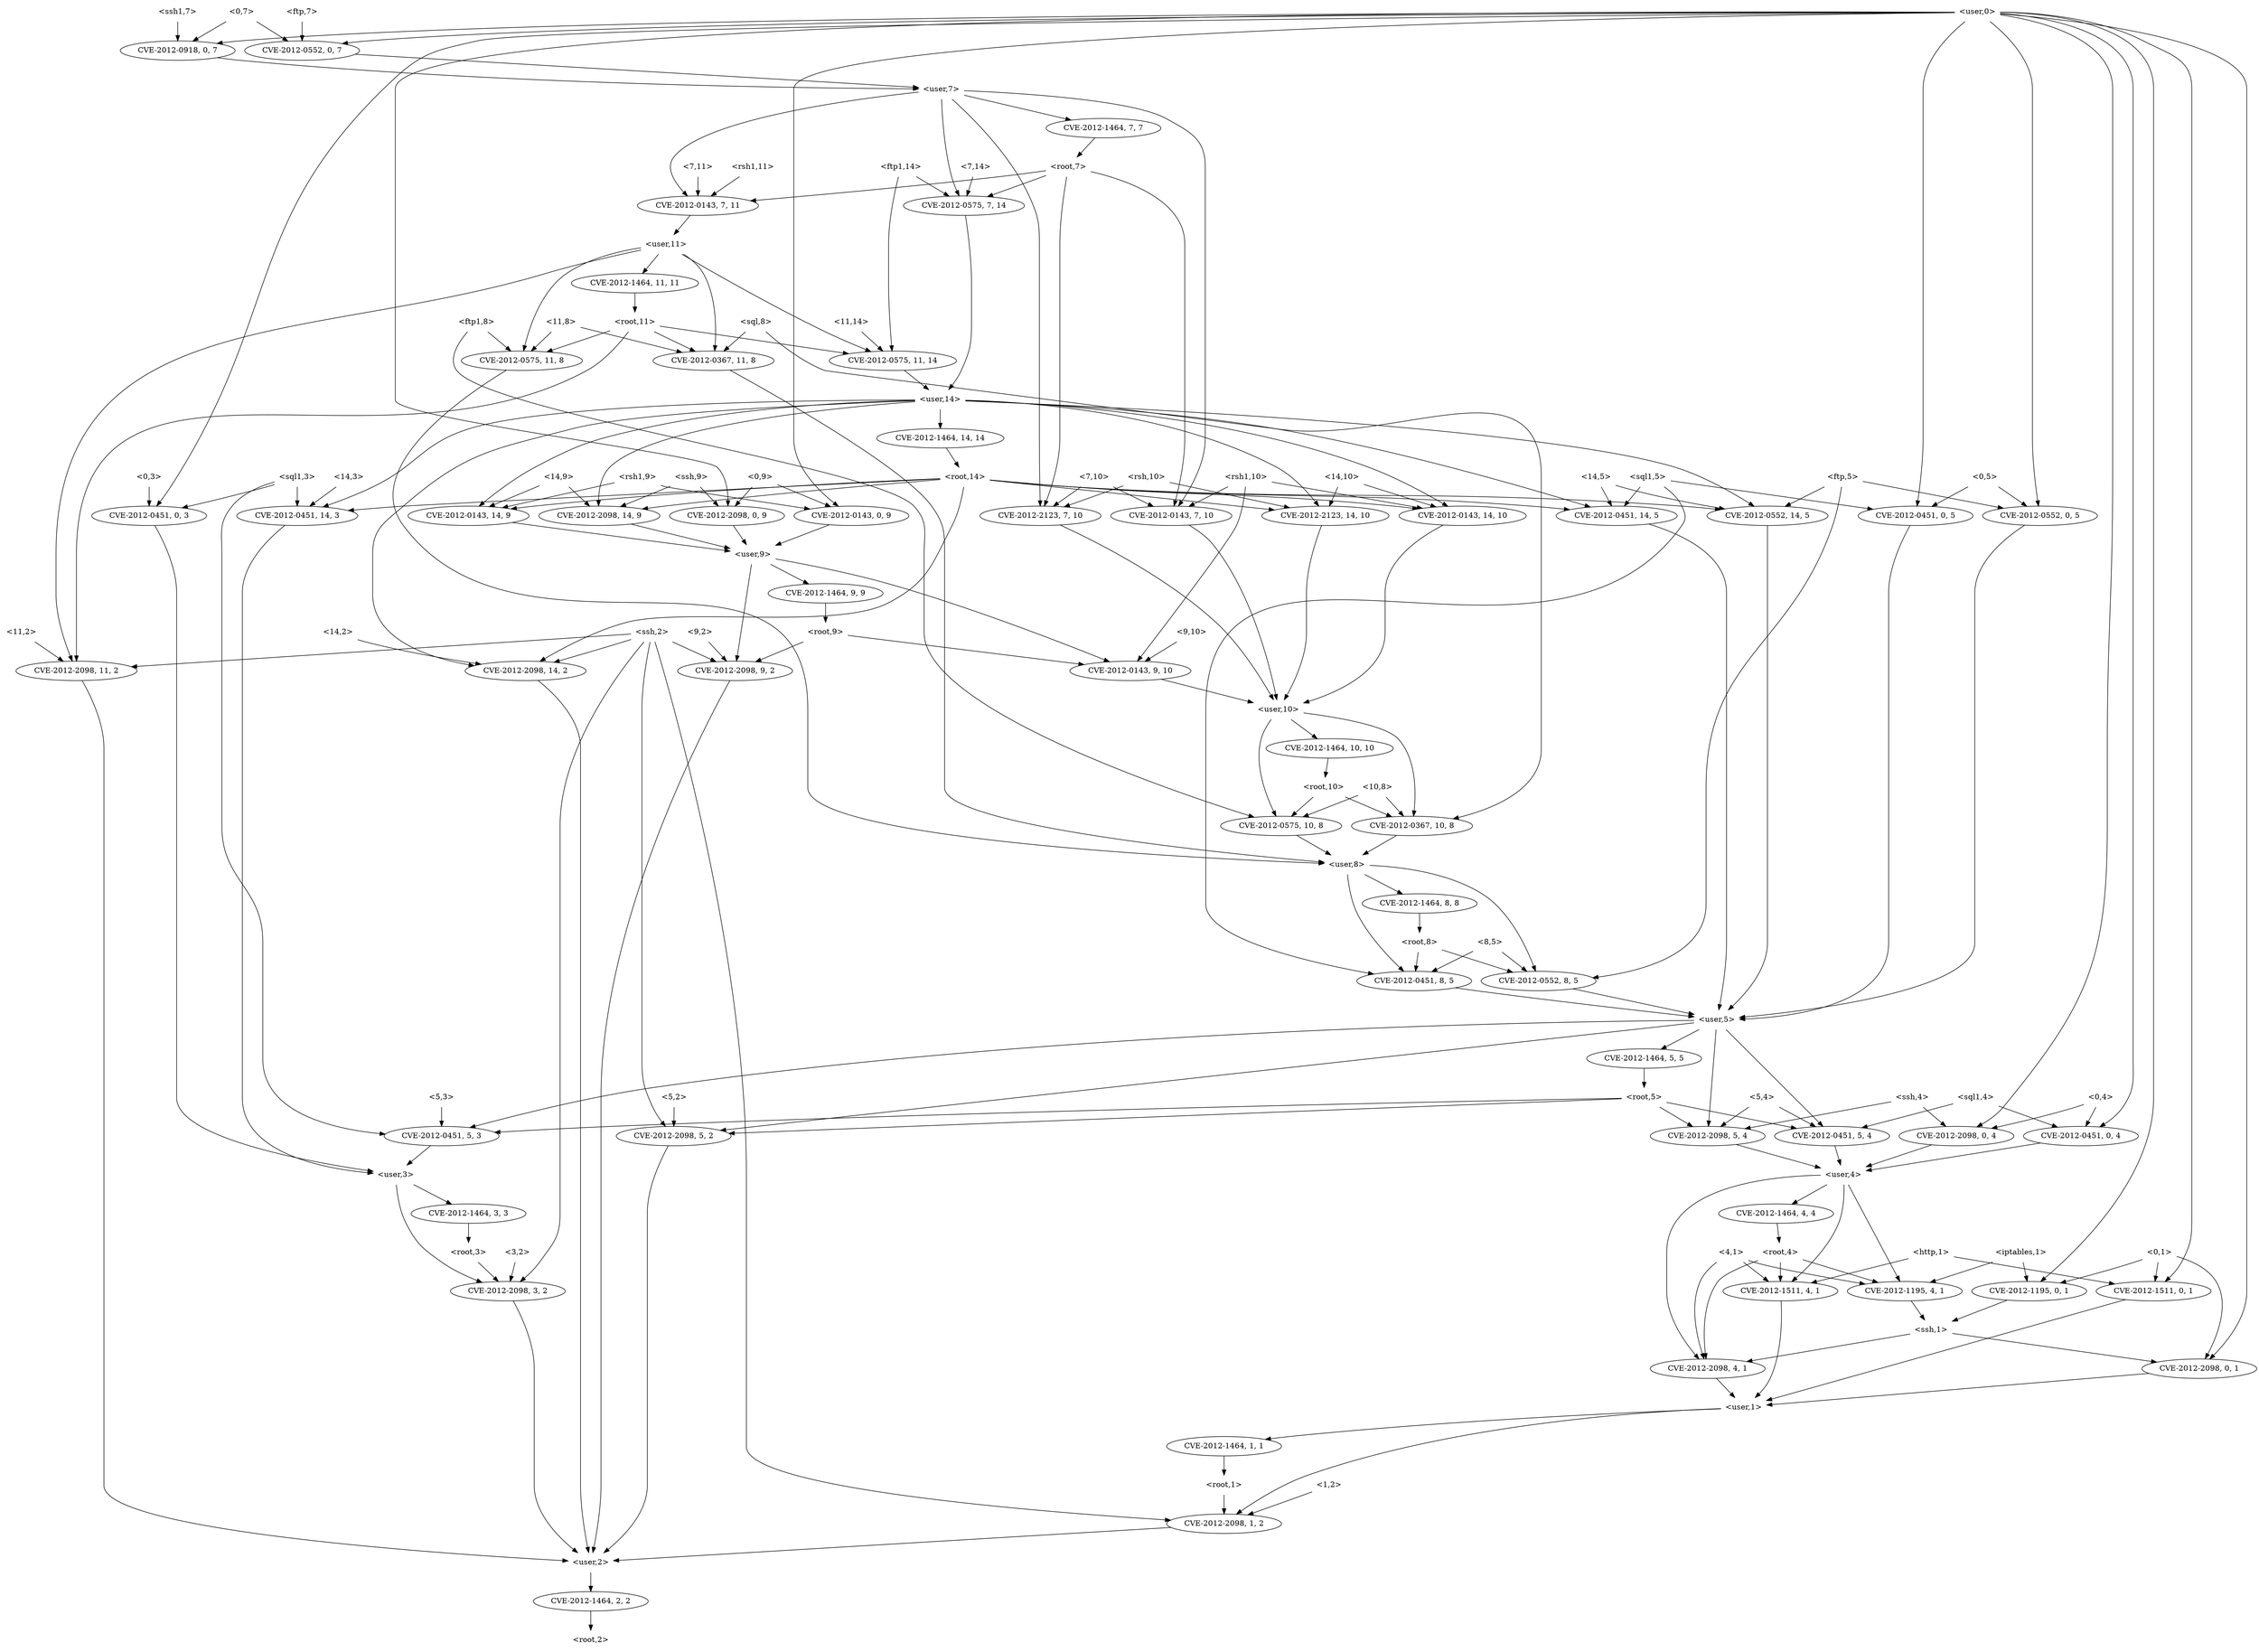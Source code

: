 strict digraph {
	graph [bb="0,0,3917,3060"];
	node [label="\N"];
	"<v_ssh1,0,7>"	 [height=0.5,
		label=<CVE-2012-0918, 0, 7>,
		pos="3633,2970",
		width=2.4499];
	"<user,7>"	 [height=0.5,
		pos="2899,2898",
		shape=plaintext,
		width=0.91667];
	"<v_ssh1,0,7>" -> "<user,7>"	 [pos="e,2932.2,2902.2 3554.8,2961.5 3400.8,2946.9 3062.8,2914.6 2942.5,2903.2"];
	"<v_rsh,7,10>"	 [height=0.5,
		label=<CVE-2012-2123, 7, 10>,
		pos="3054,2106",
		width=2.5686];
	"<user,7>" -> "<v_rsh,7,10>"	 [pos="e,3034.9,2123.9 2896.6,2880 2893.7,2861.8 2888.2,2832.4 2880,2808 2874.3,2791.2 2867.9,2789 2863,2772 2842.9,2702.8 2843,2683.1 \
2843,2611 2843,2611 2843,2611 2843,2465 2843,2321.3 2970.7,2184.6 3027.4,2130.9"];
	"<v_ftp1,7,14>"	 [height=0.5,
		label=<CVE-2012-0575, 7, 14>,
		pos="2196,2682",
		width=2.5686];
	"<user,7>" -> "<v_ftp1,7,14>"	 [pos="e,2208.5,2700.2 2865.7,2897.8 2767.6,2898.5 2473.5,2890.2 2272,2772 2258.1,2763.9 2232.3,2731.7 2214.6,2708.3"];
	"<v_rsh1,7,10>"	 [height=0.5,
		label=<CVE-2012-0143, 7, 10>,
		pos="2850,2106",
		width=2.5686];
	"<user,7>" -> "<v_rsh1,7,10>"	 [pos="e,2782.7,2118.3 2865.9,2893.1 2812.5,2886 2710.7,2869.5 2686,2844 2657.9,2814.9 2667,2795.4 2667,2755 2667,2755 2667,2755 2667,2249\
 2667,2206.5 2671.5,2189.6 2702,2160 2721.3,2141.3 2747.6,2129.1 2772.7,2121.3"];
	"<v_root,7,7>"	 [height=0.5,
		label=<CVE-2012-1464, 7, 7>,
		pos="2783,2826",
		width=2.4499];
	"<user,7>" -> "<v_root,7,7>"	 [pos="e,2809.9,2843.2 2870.6,2879.9 2855,2870.5 2835.5,2858.7 2818.8,2848.6"];
	"<v_rsh1,7,11>"	 [height=0.5,
		label=<CVE-2012-0143, 7, 11>,
		pos="2993,2682",
		width=2.5686];
	"<user,7>" -> "<v_rsh1,7,11>"	 [pos="e,3009,2700.2 2927.7,2879.9 2959.6,2859 3009.3,2820.4 3030,2772 3036.3,2757.3 3034.8,2751.3 3030,2736 3026.9,2726.1 3021.2,2716.5\
 3015.3,2708.3"];
	"<v_rsh1,14,9>"	 [height=0.5,
		label=<CVE-2012-0143, 14, 9>,
		pos="1032,2106",
		width=2.5686];
	"<user,9>"	 [height=0.5,
		pos="1032,2034",
		shape=plaintext,
		width=0.91667];
	"<v_rsh1,14,9>" -> "<user,9>"	 [pos="e,1032,2052.1 1032,2087.7 1032,2080 1032,2070.7 1032,2062.1"];
	"<v_rsh1,9,10>"	 [height=0.5,
		label=<CVE-2012-0143, 9, 10>,
		pos="2354,1818",
		width=2.5686];
	"<user,9>" -> "<v_rsh1,9,10>"	 [pos="e,2285.4,1830.1 1065,2027.7 1235.9,2000 2022.1,1872.7 2275.2,1831.8"];
	"<v_ssh,9,2>"	 [height=0.5,
		label=<CVE-2012-2098, 9, 2>,
		pos="1158,1818",
		width=2.4499];
	"<user,9>" -> "<v_ssh,9,2>"	 [pos="e,1090.9,1829.7 1025.2,2015.7 1014.1,1984.1 996.08,1916.3 1026,1872 1038.9,1852.9 1059.9,1840.7 1081.4,1832.9"];
	"<v_root,9,9>"	 [height=0.5,
		label=<CVE-2012-1464, 9, 9>,
		pos="1172,1962",
		width=2.4499];
	"<user,9>" -> "<v_root,9,9>"	 [pos="e,1140,1979 1065.2,2016.4 1084.9,2006.5 1110.1,1994 1131,1983.5"];
	"<v_root,3,3>"	 [height=0.5,
		label=<CVE-2012-1464, 3, 3>,
		pos="1165,810",
		width=2.4499];
	"<root,3>"	 [height=0.5,
		pos="1193,738",
		shape=plaintext,
		width=0.89583];
	"<v_root,3,3>" -> "<root,3>"	 [pos="e,1186.2,756.1 1171.9,791.7 1175.1,783.81 1178.9,774.3 1182.4,765.55"];
	"<v_ssh,3,2>"	 [height=0.5,
		label=<CVE-2012-2098, 3, 2>,
		pos="1193,666",
		width=2.4499];
	"<root,3>" -> "<v_ssh,3,2>"	 [pos="e,1193,684.1 1193,719.7 1193,711.98 1193,702.71 1193,694.11"];
	"<root,1>"	 [height=0.5,
		pos="2724,306",
		shape=plaintext,
		width=0.89583];
	"<v_ssh,1,2>"	 [height=0.5,
		label=<CVE-2012-2098, 1, 2>,
		pos="2724,234",
		width=2.4499];
	"<root,1>" -> "<v_ssh,1,2>"	 [pos="e,2724,252.1 2724,287.7 2724,279.98 2724,270.71 2724,262.11"];
	"<user,2>"	 [height=0.5,
		pos="2040,162",
		shape=plaintext,
		width=0.91667];
	"<v_ssh,1,2>" -> "<user,2>"	 [pos="e,2073.1,166.38 2647.2,225.14 2503,210.39 2196.2,178.99 2083.1,167.41"];
	"<user,10>"	 [height=0.5,
		pos="2642,1746",
		shape=plaintext,
		width=1.0069];
	"<v_rsh1,9,10>" -> "<user,10>"	 [pos="e,2605.4,1755.9 2409.5,1803.5 2463.6,1790.4 2544.9,1770.6 2595.6,1758.3"];
	"<v_ssh,9,2>" -> "<user,2>"	 [pos="e,2006.6,164.18 1176.4,1800.1 1201.4,1775.4 1243,1726.4 1243,1675 1243,1675 1243,1675 1243,953 1243,852.07 1319,839.93 1319,739 \
1319,739 1319,739 1319,305 1319,254.4 1345.3,239.79 1390,216 1443.3,187.6 1859.6,169.71 1996.5,164.55"];
	"<root,9>"	 [height=0.5,
		pos="1182,1890",
		shape=plaintext,
		width=0.89583];
	"<v_root,9,9>" -> "<root,9>"	 [pos="e,1179.6,1908.1 1174.5,1943.7 1175.6,1936 1176.9,1926.7 1178.1,1918.1"];
	"<rsh,10>"	 [height=0.5,
		pos="2605,2178",
		shape=plaintext,
		width=0.92361];
	"<rsh,10>" -> "<v_rsh,7,10>"	 [pos="e,2986.1,2118.3 2638.4,2172 2700.2,2162.8 2836.4,2142.2 2951,2124 2959.2,2122.7 2967.7,2121.3 2976.2,2119.9"];
	"<v_rsh,14,10>"	 [height=0.5,
		label=<CVE-2012-2123, 14, 10>,
		pos="2642,2106",
		width=2.7013];
	"<rsh,10>" -> "<v_rsh,14,10>"	 [pos="e,2633,2124.1 2614.1,2159.7 2618.4,2151.6 2623.6,2141.9 2628.3,2133"];
	"<v_rsh,7,10>" -> "<user,10>"	 [pos="e,2668.5,1764.1 3000,2091.3 2913.6,2067.7 2754,2016.8 2754,1963 2754,1963 2754,1963 2754,1889 2754,1838.3 2709.5,1795.1 2676.6,1770.1"];
	"<v_rsh,14,10>" -> "<user,10>"	 [pos="e,2642,1764 2642,2088 2642,2061.3 2642,2008.1 2642,1963 2642,1963 2642,1963 2642,1889 2642,1849 2642,1802.7 2642,1774.1"];
	"<v_root,2,2>"	 [height=0.5,
		label=<CVE-2012-1464, 2, 2>,
		pos="2040,90",
		width=2.4499];
	"<user,2>" -> "<v_root,2,2>"	 [pos="e,2040,108.1 2040,143.7 2040,135.98 2040,126.71 2040,118.11"];
	"<root,9>" -> "<v_rsh1,9,10>"	 [pos="e,2267.1,1824.2 1214.3,1887.1 1365.8,1878 2010.1,1839.5 2257.1,1824.8"];
	"<root,9>" -> "<v_ssh,9,2>"	 [pos="e,1163.9,1836.1 1176.1,1871.7 1173.4,1863.9 1170.2,1854.5 1167.2,1845.8"];
	"<user,1>"	 [height=0.5,
		pos="2694,450",
		shape=plaintext,
		width=0.91667];
	"<user,1>" -> "<v_ssh,1,2>"	 [pos="e,2708.1,252.16 2677.1,431.99 2668.7,422.31 2659.4,409.46 2655,396 2650,380.8 2652.1,375.74 2655,360 2661.1,326.37 2665.2,317.75\
 2682,288 2687.5,278.24 2694.8,268.39 2701.7,259.87"];
	"<v_root,1,1>"	 [height=0.5,
		label=<CVE-2012-1464, 1, 1>,
		pos="2752,378",
		width=2.4499];
	"<user,1>" -> "<v_root,1,1>"	 [pos="e,2737.8,396.1 2708.3,431.7 2715.3,423.3 2723.8,413.07 2731.4,403.86"];
	"<v_root,1,1>" -> "<root,1>"	 [pos="e,2730.8,324.1 2745.1,359.7 2741.9,351.81 2738.1,342.3 2734.6,333.55"];
	"<v_sql1,14,5>"	 [height=0.5,
		label=<CVE-2012-0451, 14, 5>,
		pos="1914,2106",
		width=2.5686];
	"<user,5>"	 [height=0.5,
		pos="1884,1170",
		shape=plaintext,
		width=0.91667];
	"<v_sql1,14,5>" -> "<user,5>"	 [pos="e,1867.5,1188.2 1890.2,2088.5 1859,2064.8 1808,2017.6 1808,1963 1808,1963 1808,1963 1808,1313 1808,1267.6 1838.5,1222.7 1860.9,1195.9"];
	"<v_sql1,5,4>"	 [height=0.5,
		label=<CVE-2012-0451, 5, 4>,
		pos="1863,954",
		width=2.4499];
	"<user,5>" -> "<v_sql1,5,4>"	 [pos="e,1855.5,972.3 1867.1,1152 1858.7,1142.3 1849.4,1129.5 1845,1116 1830,1070.4 1837.2,1055.4 1845,1008 1846.4,999.28 1849.1,990.06\
 1852,981.8"];
	"<v_sql1,5,3>"	 [height=0.5,
		label=<CVE-2012-0451, 5, 3>,
		pos="1088,954",
		width=2.4499];
	"<user,5>" -> "<v_sql1,5,3>"	 [pos="e,1138.2,968.82 1850.9,1160.3 1774.2,1140 1577.9,1088.2 1414,1044 1321.1,1019 1213.3,989.45 1148,971.5"];
	"<v_ssh,5,4>"	 [height=0.5,
		label=<CVE-2012-2098, 5, 4>,
		pos="2058,954",
		width=2.4499];
	"<user,5>" -> "<v_ssh,5,4>"	 [pos="e,2061.4,972.27 1917,1167.6 1953,1164.1 2009.3,1152.7 2039,1116 2069.8,1077.9 2067.5,1017.2 2062.9,982.25"];
	"<v_root,5,5>"	 [height=0.5,
		label=<CVE-2012-1464, 5, 5>,
		pos="1942,1098",
		width=2.4499];
	"<user,5>" -> "<v_root,5,5>"	 [pos="e,1927.8,1116.1 1898.3,1151.7 1905.3,1143.3 1913.8,1133.1 1921.4,1123.9"];
	"<v_ssh,5,2>"	 [height=0.5,
		label=<CVE-2012-2098, 5, 2>,
		pos="3121,954",
		width=2.4499];
	"<user,5>" -> "<v_ssh,5,2>"	 [pos="e,3056.1,966.22 1917.1,1163.3 2081.2,1134.9 2809.3,1008.9 3046.2,967.94"];
	"<root,14>"	 [height=0.5,
		pos="1536,2178",
		shape=plaintext,
		width=1];
	"<root,14>" -> "<v_rsh,14,10>"	 [pos="e,2565.5,2117.2 1572.1,2162.2 1575,2161.4 1578.1,2160.6 1581,2160 1780.9,2119.4 2294.7,2140 2498,2124 2516.6,2122.5 2536.5,2120.5\
 2555.4,2118.3"];
	"<v_ssh,14,2>"	 [height=0.5,
		label=<CVE-2012-2098, 14, 2>,
		pos="1357,1818",
		width=2.5686];
	"<root,14>" -> "<v_ssh,14,2>"	 [pos="e,1357,1836 1499.9,2175.1 1463.3,2171.2 1407.6,2159.3 1376,2124 1349,2093.9 1357,2075.4 1357,2035 1357,2035 1357,2035 1357,1961 \
1357,1921 1357,1874.7 1357,1846.1"];
	"<v_ftp,14,5>"	 [height=0.5,
		label=<CVE-2012-0552, 14, 5>,
		pos="1710,2106",
		width=2.5686];
	"<root,14>" -> "<v_ftp,14,5>"	 [pos="e,1671.6,2122.5 1572.1,2162.5 1598.2,2152 1633.7,2137.7 1662.2,2126.2"];
	"<v_ssh,14,9>"	 [height=0.5,
		label=<CVE-2012-2098, 14, 9>,
		pos="1236,2106",
		width=2.5686];
	"<root,14>" -> "<v_ssh,14,9>"	 [pos="e,1292.8,2120.3 1499.8,2168.6 1451.1,2157.2 1363.5,2136.8 1302.7,2122.6"];
	"<v_rsh1,14,10>"	 [height=0.5,
		label=<CVE-2012-0143, 14, 10>,
		pos="2392,2106",
		width=2.7013];
	"<root,14>" -> "<v_rsh1,14,10>"	 [pos="e,2308.7,2115.4 1572.1,2162.3 1575.1,2161.4 1578.1,2160.6 1581,2160 1854.9,2101.9 1930.8,2145 2210,2124 2238.7,2121.8 2270,2119.1\
 2298.4,2116.4"];
	"<root,14>" -> "<v_rsh1,14,9>"	 [pos="e,1098.9,2118.5 1499.9,2172.7 1429.5,2164.1 1268.7,2144.1 1134,2124 1125.8,2122.8 1117.3,2121.5 1108.8,2120.1"];
	"<root,14>" -> "<v_sql1,14,5>"	 [pos="e,1846.1,2118.3 1572.1,2162.6 1575.1,2161.7 1578.1,2160.8 1581,2160 1681,2133.6 1708.8,2140.4 1811,2124 1819.2,2122.7 1827.7,2121.3\
 1836.2,2119.9"];
	"<v_sql1,14,3>"	 [height=0.5,
		label=<CVE-2012-0451, 14, 3>,
		pos="325,2106",
		width=2.5686];
	"<root,14>" -> "<v_sql1,14,3>"	 [pos="e,408.05,2114 1499.8,2175.4 1370.1,2169.6 915.57,2148.7 541,2124 500.69,2121.3 456.18,2117.9 418.1,2114.8"];
	"<v_ssh,14,2>" -> "<user,2>"	 [pos="e,2006.6,162.73 1357,1800 1357,1773.3 1357,1720.1 1357,1675 1357,1675 1357,1675 1357,305 1357,173.86 1845.7,162.98 1996.3,162.73"];
	"<v_ftp,14,5>" -> "<user,5>"	 [pos="e,1850.6,1181.4 1710.2,2088 1710.5,2061.3 1711,2008.1 1711,1963 1711,1963 1711,1963 1711,1313 1711,1245.8 1789.9,1204.6 1841.1,1185"];
	"<v_ssh,14,9>" -> "<user,9>"	 [pos="e,1065,2046.3 1192.5,2090.1 1157.8,2078.2 1109.4,2061.6 1074.8,2049.7"];
	"<v_rsh1,14,10>" -> "<user,10>"	 [pos="e,2626.4,1764.4 2439.7,2090.1 2492.4,2070.3 2570,2029.8 2570,1963 2570,1963 2570,1963 2570,1889 2570,1844.4 2598.7,1799.5 2619.8\
,1772.5"];
	"<user,3>"	 [height=0.5,
		pos="1049,882",
		shape=plaintext,
		width=0.91667];
	"<v_sql1,14,3>" -> "<user,3>"	 [pos="e,1015.9,885.26 306.99,2088.1 282.58,2063.2 242,2014.1 242,1963 242,1963 242,1963 242,1025 242,946.75 838.16,898.11 1005.7,885.99"];
	"<rsh1,9>"	 [height=0.5,
		pos="852,2178",
		shape=plaintext,
		width=0.92361];
	"<v_rsh1,0,9>"	 [height=0.5,
		label=<CVE-2012-0143, 0, 9>,
		pos="638,2106",
		width=2.4499];
	"<rsh1,9>" -> "<v_rsh1,0,9>"	 [pos="e,686.97,2121.1 818.29,2163.4 815.16,2162.2 812.03,2161.1 809,2160 772.07,2147 730.08,2134 696.95,2124.1"];
	"<rsh1,9>" -> "<v_rsh1,14,9>"	 [pos="e,992.47,2122.4 885.43,2164 912.89,2153.3 952.16,2138 983.14,2126"];
	"<v_rsh1,0,9>" -> "<user,9>"	 [pos="e,998.98,2040.9 702.18,2093.6 782.97,2079.2 919.53,2055 988.85,2042.7"];
	"<9,10>"	 [height=0.5,
		pos="2354,1890",
		shape=plaintext,
		width=0.78472];
	"<9,10>" -> "<v_rsh1,9,10>"	 [pos="e,2354,1836.1 2354,1871.7 2354,1864 2354,1854.7 2354,1846.1"];
	"<ssh1,7>"	 [height=0.5,
		pos="3633,3042",
		shape=plaintext,
		width=0.94444];
	"<ssh1,7>" -> "<v_ssh1,0,7>"	 [pos="e,3633,2988.1 3633,3023.7 3633,3016 3633,3006.7 3633,2998.1"];
	"<v_sql1,0,3>"	 [height=0.5,
		label=<CVE-2012-0451, 0, 3>,
		pos="88,2106",
		width=2.4499];
	"<v_sql1,0,3>" -> "<user,3>"	 [pos="e,1015.7,884.05 95.892,2087.9 107.29,2061.7 127,2009.5 127,1963 127,1963 127,1963 127,1025 127,923.22 239.06,959.87 338,936 465.84\
,905.15 871.33,889 1005.5,884.4"];
	"<user,3>" -> "<v_ssh,3,2>"	 [pos="e,1139,680.33 1047.4,863.93 1045.4,832.13 1045.5,763.13 1079,720 1091.7,703.63 1110.7,692.11 1129.5,684.09"];
	"<user,3>" -> "<v_root,3,3>"	 [pos="e,1138.1,827.23 1077.4,863.88 1093,854.45 1112.5,842.66 1129.2,832.61"];
	"<root,5>"	 [height=0.5,
		pos="1959,1026",
		shape=plaintext,
		width=0.89583];
	"<v_root,5,5>" -> "<root,5>"	 [pos="e,1954.8,1044.1 1946.2,1079.7 1948.1,1071.9 1950.4,1062.5 1952.5,1053.8"];
	"<root,5>" -> "<v_sql1,5,3>"	 [pos="e,1171.5,959.98 1926.3,1010.6 1923.2,1009.6 1920.1,1008.7 1917,1008 1899.3,1004 1394.9,973.39 1181.7,960.6"];
	"<root,5>" -> "<v_ssh,5,4>"	 [pos="e,2034.7,971.47 1983.2,1007.9 1996.2,998.69 2012.4,987.26 2026.3,977.38"];
	"<root,5>" -> "<v_sql1,5,4>"	 [pos="e,1885.8,971.62 1935.3,1007.7 1922.9,998.66 1907.6,987.5 1894.2,977.77"];
	"<root,5>" -> "<v_ssh,5,2>"	 [pos="e,3037.5,960.03 1991.3,1023.1 2142.6,1013.9 2784.3,975.28 3027.3,960.65"];
	"<5,4>"	 [height=0.5,
		pos="1881,1026",
		shape=plaintext,
		width=0.75];
	"<5,4>" -> "<v_ssh,5,4>"	 [pos="e,2015.7,969.88 1908,1012 1911,1010.6 1914.1,1009.2 1917,1008 1946.2,995.65 1979.3,983.13 2006.1,973.35"];
	"<5,4>" -> "<v_sql1,5,4>"	 [pos="e,1867.4,972.1 1876.6,1007.7 1874.5,999.9 1872.1,990.51 1869.9,981.83"];
	"<user,4>"	 [height=0.5,
		pos="2066,882",
		shape=plaintext,
		width=0.91667];
	"<v_ssh,5,4>" -> "<user,4>"	 [pos="e,2064,900.1 2060,935.7 2060.9,927.98 2061.9,918.71 2062.9,910.11"];
	"<v_sql1,5,4>" -> "<user,4>"	 [pos="e,2032.7,894.48 1906.1,938.15 1940.5,926.28 1988.5,909.72 2022.9,897.85"];
	"<14,3>"	 [height=0.5,
		pos="325,2178",
		shape=plaintext,
		width=0.78472];
	"<14,3>" -> "<v_sql1,14,3>"	 [pos="e,325,2124.1 325,2159.7 325,2152 325,2142.7 325,2134.1"];
	"<v_ftp1,10,8>"	 [height=0.5,
		label=<CVE-2012-0575, 10, 8>,
		pos="2540,1530",
		width=2.5686];
	"<user,10>" -> "<v_ftp1,10,8>"	 [pos="e,2533.9,1548.1 2605.5,1737.2 2581.2,1730 2551.1,1716.4 2536,1692 2510.6,1650.8 2521.3,1591.7 2531,1557.8"];
	"<v_sql,10,8>"	 [height=0.5,
		label=<CVE-2012-0367, 10, 8>,
		pos="2744,1530",
		width=2.5686];
	"<user,10>" -> "<v_sql,10,8>"	 [pos="e,2750.1,1548.1 2678.5,1737.2 2702.8,1730 2732.9,1716.4 2748,1692 2773.4,1650.8 2762.7,1591.7 2753,1557.8"];
	"<v_root,10,10>"	 [height=0.5,
		label=<CVE-2012-1464, 10, 10>,
		pos="2642,1674",
		width=2.7013];
	"<user,10>" -> "<v_root,10,10>"	 [pos="e,2642,1692.1 2642,1727.7 2642,1720 2642,1710.7 2642,1702.1"];
	"<user,8>"	 [height=0.5,
		pos="2642,1458",
		shape=plaintext,
		width=0.91667];
	"<v_ftp1,10,8>" -> "<user,8>"	 [pos="e,2617.2,1476 2563.9,1512.6 2577.3,1503.4 2594.2,1491.8 2608.8,1481.8"];
	"<v_sql,10,8>" -> "<user,8>"	 [pos="e,2666.8,1476 2720.1,1512.6 2706.7,1503.4 2689.8,1491.8 2675.2,1481.8"];
	"<root,10>"	 [height=0.5,
		pos="2627,1602",
		shape=plaintext,
		width=1];
	"<v_root,10,10>" -> "<root,10>"	 [pos="e,2630.7,1620.1 2638.3,1655.7 2636.6,1648 2634.7,1638.7 2632.8,1630.1"];
	"<root,2>"	 [height=0.5,
		pos="2040,18",
		shape=plaintext,
		width=0.89583];
	"<ssh,9>"	 [height=0.5,
		pos="973,2178",
		shape=plaintext,
		width=0.84028];
	"<ssh,9>" -> "<v_ssh,14,9>"	 [pos="e,1183.7,2120.9 1003.4,2168.9 1044.9,2157.9 1120.2,2137.8 1173.9,2123.5"];
	"<v_ssh,0,9>"	 [height=0.5,
		label=<CVE-2012-2098, 0, 9>,
		pos="833,2106",
		width=2.4499];
	"<ssh,9>" -> "<v_ssh,0,9>"	 [pos="e,864.78,2122.9 942.62,2161.8 922.5,2151.7 895.86,2138.4 873.88,2127.4"];
	"<v_ssh,0,9>" -> "<user,9>"	 [pos="e,998.74,2046.7 875.2,2090.2 908.74,2078.4 955.46,2061.9 989.17,2050.1"];
	"<sql1,3>"	 [height=0.5,
		pos="204,2178",
		shape=plaintext,
		width=0.91667];
	"<sql1,3>" -> "<v_sql1,14,3>"	 [pos="e,296.95,2123.2 233.6,2159.9 250.04,2150.4 270.65,2138.4 288.13,2128.3"];
	"<sql1,3>" -> "<v_sql1,5,3>"	 [pos="e,1006.1,960.85 204,2160 204,2133.3 204,2080.1 204,2035 204,2035 204,2035 204,1817 204,1716.1 280,1703.9 280,1603 280,1603 280,1603\
 280,1097 280,1025 784.02,978.16 995.91,961.64"];
	"<sql1,3>" -> "<v_sql1,0,3>"	 [pos="e,114.89,2123.2 175.62,2159.9 160,2150.5 140.47,2138.7 123.8,2128.6"];
	"<v_sql1,5,3>" -> "<user,3>"	 [pos="e,1058.6,900.28 1078.6,936.05 1074.1,928.01 1068.6,918.2 1063.6,909.23"];
	"<v_sql1,8,5>"	 [height=0.5,
		label=<CVE-2012-0451, 8, 5>,
		pos="2590,1242",
		width=2.4499];
	"<user,8>" -> "<v_sql1,8,5>"	 [pos="e,2603.4,1260.2 2642.4,1439.5 2642.5,1409.4 2640.5,1345.9 2623,1296 2619.7,1286.5 2614.5,1277 2609.1,1268.7"];
	"<v_root,8,8>"	 [height=0.5,
		label=<CVE-2012-1464, 8, 8>,
		pos="2522,1386",
		width=2.4499];
	"<user,8>" -> "<v_root,8,8>"	 [pos="e,2549.8,1403.2 2612.6,1439.9 2596.3,1430.4 2575.9,1418.4 2558.6,1408.3"];
	"<v_ftp,8,5>"	 [height=0.5,
		label=<CVE-2012-0552, 8, 5>,
		pos="2395,1242",
		width=2.4499];
	"<user,8>" -> "<v_ftp,8,5>"	 [pos="e,2392.7,1260.2 2608.6,1453.3 2554.2,1446.5 2449.9,1430.3 2425,1404 2390.8,1367.9 2389.3,1306 2391.8,1270.4"];
	"<v_sql1,8,5>" -> "<user,5>"	 [pos="e,1917.1,1172.9 2527.1,1229.3 2515.5,1227.3 2503.4,1225.5 2492,1224 2280.9,1196.5 2026.7,1179.5 1927.1,1173.5"];
	"<root,8>"	 [height=0.5,
		pos="2509,1314",
		shape=plaintext,
		width=0.89583];
	"<v_root,8,8>" -> "<root,8>"	 [pos="e,2512.2,1332.1 2518.8,1367.7 2517.4,1360 2515.6,1350.7 2514,1342.1"];
	"<v_ftp,8,5>" -> "<user,5>"	 [pos="e,1917.2,1175.6 2323.9,1231.3 2216.3,1216.5 2015.2,1189 1927.1,1176.9"];
	"<ftp,5>"	 [height=0.5,
		pos="1620,2178",
		shape=plaintext,
		width=0.8125];
	"<ftp,5>" -> "<v_ftp,14,5>"	 [pos="e,1688.6,2123.6 1642.2,2159.7 1653.9,2150.7 1668.2,2139.5 1680.7,2129.8"];
	"<ftp,5>" -> "<v_ftp,8,5>"	 [pos="e,2316.4,1250.3 1613.7,2159.8 1604.7,2133.3 1589,2080.9 1589,2035 1589,2035 1589,2035 1589,1961 1589,1719.3 1922,1772.7 1922,1531\
 1922,1531 1922,1531 1922,1385 1922,1305.6 2169.3,1266.8 2306.3,1251.4"];
	"<v_ftp,0,5>"	 [height=0.5,
		label=<CVE-2012-0552, 0, 5>,
		pos="1473,2106",
		width=2.4499];
	"<ftp,5>" -> "<v_ftp,0,5>"	 [pos="e,1506.2,2122.8 1590.6,2163 1569.1,2152.8 1539.5,2138.7 1515.5,2127.2"];
	"<v_ftp,0,5>" -> "<user,5>"	 [pos="e,1850.7,1177 1484.8,2088 1501.5,2062.2 1530,2011.1 1530,1963 1530,1963 1530,1963 1530,1313 1530,1246.8 1746.1,1197.4 1840.6,1178.9"];
	"<user,0>"	 [height=0.5,
		pos="1624,3042",
		shape=plaintext,
		width=0.91667];
	"<v_ssh,0,4>"	 [height=0.5,
		label=<CVE-2012-2098, 0, 4>,
		pos="1668,954",
		width=2.4499];
	"<user,0>" -> "<v_ssh,0,4>"	 [pos="e,1627.6,970.09 1590.8,3040.4 1403.2,3036.9 484,3013.6 484,2899 484,2899 484,2899 484,2177 484,1648.1 1433,1987.9 1433,1459 1433\
,1459 1433,1459 1433,1169 1433,1069.7 1549.2,1004.2 1618.2,974.11"];
	"<user,0>" -> "<v_ssh,0,9>"	 [pos="e,860.76,2123.2 1590.6,3038.2 1445.8,3025.8 880,2972.4 880,2899 880,2899 880,2899 880,2321 880,2249.2 923.79,2225.4 894,2160 888.54\
,2148 878.87,2137.7 868.83,2129.4"];
	"<user,0>" -> "<v_sql1,0,3>"	 [pos="e,102.16,2124.1 1590.8,3040.7 1422.6,3038.8 663.79,3028.2 432,2988 299.58,2965.1 143,3033.4 143,2899 143,2899 143,2899 143,2249 \
143,2208.6 139.88,2197.2 124,2160 119.92,2150.4 114.01,2140.8 108.16,2132.4"];
	"<v_sql1,0,4>"	 [height=0.5,
		label=<CVE-2012-0451, 0, 4>,
		pos="1473,954",
		width=2.4499];
	"<user,0>" -> "<v_sql1,0,4>"	 [pos="e,1448.3,971.41 1590.8,3040.4 1423.4,3037.1 675.94,3020.7 578,2988 510.88,2965.6 446,2969.8 446,2899 446,2899 446,2899 446,2105 \
446,1594.8 1395,1969.2 1395,1459 1395,1459 1395,1459 1395,1097 1395,1056.6 1393.7,1043 1414,1008 1420.6,996.53 1430.6,986.19 1440.5\
,977.75"];
	"<v_sql1,0,5>"	 [height=0.5,
		label=<CVE-2012-0451, 0, 5>,
		pos="2113,2106",
		width=2.4499];
	"<user,0>" -> "<v_sql1,0,5>"	 [pos="e,2124.2,2124.1 1657.1,3039 1814,3029.4 2475,2983.5 2475,2899 2475,2899 2475,2899 2475,2321 2475,2182.7 2301.3,2278.1 2190,2196 \
2166,2178.3 2144.4,2151.9 2130.2,2132.5"];
	"<v_iptables,0,1>"	 [height=0.5,
		label=<CVE-2012-1195, 0, 1>,
		pos="2850,666",
		width=2.4499];
	"<user,0>" -> "<v_iptables,0,1>"	 [pos="e,2865.9,683.83 1657.2,3040.1 1900.7,3033.7 3403,2990.1 3403,2899 3403,2899 3403,2899 3403,2465 3403,2177.9 3322.3,2115.3 3256,1836\
 3246.7,1796.6 3237,1787.4 3237,1747 3237,1747 3237,1747 3237,1025 3237,984.55 3244.2,966.83 3218,936 3189.6,902.53 3163.7,922.46\
 3126,900 3022.1,838.13 2918.1,737.26 2873.1,691.25"];
	"<user,0>" -> "<v_ftp,0,5>"	 [pos="e,1422.8,2120.8 1590.9,3035.1 1451.3,3009.6 918,2902.1 918,2755 918,2755 918,2755 918,2321 918,2268.4 1269.1,2164.1 1412.8,2123.6"];
	"<v_http,0,1>"	 [height=0.5,
		label=<CVE-2012-1511, 0, 1>,
		pos="3120,666",
		width=2.4499];
	"<user,0>" -> "<v_http,0,1>"	 [pos="e,3152.6,682.83 1657.4,3041.2 1902.6,3042.3 3418.1,3047.1 3493,2988 3525.2,2962.6 3517,2940 3517,2899 3517,2899 3517,2899 3517,1889\
 3517,1619.3 3320,1584.7 3320,1315 3320,1315 3320,1315 3320,881 3320,789.05 3220.2,720.22 3161.6,687.73"];
	"<user,0>" -> "<v_rsh1,0,9>"	 [pos="e,638.82,2124.3 1590.7,3040.4 1476,3038.1 1097.8,3027.7 984,2988 929.52,2969 910.19,2962.5 876,2916 684.71,2656.1 646.39,2244 639.43\
,2134.5"];
	"<v_ftp,0,7>"	 [height=0.5,
		label=<CVE-2012-0552, 0, 7>,
		pos="3828,2970",
		width=2.4499];
	"<user,0>" -> "<v_ftp,0,7>"	 [pos="e,3766.8,2983 1657,3040.8 1891.2,3039.6 3303.2,3030.2 3730,2988 3738.7,2987.1 3747.7,2986 3756.7,2984.6"];
	"<v_ssh,0,1>"	 [height=0.5,
		label=<CVE-2012-2098, 0, 1>,
		pos="2849,522",
		width=2.4499];
	"<user,0>" -> "<v_ssh,0,1>"	 [pos="e,2865.1,539.93 1657.2,3040.5 1843.5,3037.3 2762.6,3020.5 3044,2988 3240,2965.4 3479,3096.3 3479,2899 3479,2899 3479,2899 3479,1889\
 3479,1755.2 3391.2,1745.2 3344,1620 3272.8,1431.1 3275,1372.9 3275,1171 3275,1171 3275,1171 3275,1025 3275,982.81 3264.3,971.79\
 3242,936 3160.1,804.8 3108.6,796.06 3002,684 2955.9,635.58 2902.1,578.93 2872.2,547.39"];
	"<user,0>" -> "<v_ssh1,0,7>"	 [pos="e,3570.6,2982.8 1657,3040.7 1878.2,3038.6 3146.3,3025.2 3531,2988 3540.5,2987.1 3550.6,2985.8 3560.4,2984.4"];
	"<v_ssh,0,4>" -> "<user,4>"	 [pos="e,2032.8,888.84 1732.4,941.68 1814,927.32 1952.5,902.97 2022.6,890.64"];
	"<v_sql1,0,4>" -> "<user,4>"	 [pos="e,2032.9,885.79 1536.2,941.42 1547.7,939.48 1559.7,937.58 1571,936 1737.4,912.69 1936.5,894.22 2022.7,886.68"];
	"<v_sql1,0,5>" -> "<user,5>"	 [pos="e,1884,1188 2048.6,2093.6 1980.9,2077.5 1884,2040.9 1884,1963 1884,1963 1884,1963 1884,1313 1884,1273 1884,1226.7 1884,1198.1"];
	"<ssh,1>"	 [height=0.5,
		pos="2752,594",
		shape=plaintext,
		width=0.84028];
	"<v_iptables,0,1>" -> "<ssh,1>"	 [pos="e,2776.1,612.2 2826.8,648.41 2814.1,639.37 2798.3,628.04 2784.4,618.14"];
	"<v_http,0,1>" -> "<user,1>"	 [pos="e,2727.3,452.39 3107,647.95 3080.6,614.59 3017.1,540.75 2946,504 2878.6,469.15 2789.7,457.21 2737.5,453.13"];
	"<v_ftp,0,7>" -> "<user,7>"	 [pos="e,2932.4,2899.8 3765.9,2957.2 3754,2955.2 3741.7,2953.4 3730,2952 3430.1,2916.5 3066.3,2903.7 2942.6,2900.1"];
	"<v_ssh,0,1>" -> "<user,1>"	 [pos="e,2727.1,465.94 2814.2,505.29 2791.2,494.9 2760.9,481.21 2736.5,470.18"];
	"<v_ssh,4,1>"	 [height=0.5,
		label=<CVE-2012-2098, 4, 1>,
		pos="2539,522",
		width=2.4499];
	"<ssh,1>" -> "<v_ssh,4,1>"	 [pos="e,2583.6,537.64 2721.5,582.97 2688,571.98 2633.8,554.14 2593.1,540.77"];
	"<ssh,1>" -> "<v_ssh,0,1>"	 [pos="e,2826,539.62 2776,575.7 2788.6,566.58 2804.3,555.28 2817.8,545.49"];
	"<v_ssh,4,1>" -> "<user,1>"	 [pos="e,2660.9,465.94 2573.8,505.29 2596.8,494.9 2627.1,481.21 2651.5,470.18"];
	"<0,7>"	 [height=0.5,
		pos="3733,3042",
		shape=plaintext,
		width=0.75];
	"<0,7>" -> "<v_ssh1,0,7>"	 [pos="e,3656.5,2987.5 3708.5,3023.9 3695.4,3014.7 3679.1,3003.3 3665,2993.4"];
	"<0,7>" -> "<v_ftp,0,7>"	 [pos="e,3805.4,2987.6 3756.5,3023.7 3768.7,3014.7 3783.9,3003.5 3797.1,2993.8"];
	"<v_http,4,1>"	 [height=0.5,
		label=<CVE-2012-1511, 4, 1>,
		pos="2347,666",
		width=2.4499];
	"<v_http,4,1>" -> "<user,1>"	 [pos="e,2660.7,454.64 2351.9,647.96 2362.5,614.62 2390.7,540.81 2442,504 2474.9,480.36 2587.7,463.61 2650.7,455.86"];
	"<v_ssh,3,2>" -> "<user,2>"	 [pos="e,2006.9,163.79 1201.9,648.04 1214.8,621.93 1237,569.97 1237,523 1237,523 1237,523 1237,305 1237,255.22 1261.2,239.65 1305,216 1365.9\
,183.12 1848.6,167.97 1996.9,164.06"];
	"<0,1>"	 [height=0.5,
		pos="3121,738",
		shape=plaintext,
		width=0.75];
	"<0,1>" -> "<v_http,0,1>"	 [pos="e,3120.2,684.1 3120.8,719.7 3120.6,711.98 3120.5,702.71 3120.4,694.11"];
	"<0,1>" -> "<v_iptables,0,1>"	 [pos="e,2902.4,680.54 3093.8,729.97 3051.7,719.09 2969.7,697.91 2912.4,683.13"];
	"<0,1>" -> "<v_ssh,0,1>"	 [pos="e,2907.3,535.63 3093.9,724.89 3068.5,713.15 3033.2,695.49 3023,684 2988.7,645.4 3016.4,612.63 2980,576 2962.8,558.72 2939.3,546.88\
 2916.8,538.84"];
	"<http,1>"	 [height=0.5,
		pos="2697,738",
		shape=plaintext,
		width=0.89583];
	"<http,1>" -> "<v_http,0,1>"	 [pos="e,3051.6,677.39 2729.4,730.73 2746.8,727.43 2768.5,723.37 2788,720 2874.6,705.01 2974.1,689.32 3041.5,678.94"];
	"<http,1>" -> "<v_http,4,1>"	 [pos="e,2407.7,679.14 2664.7,730.54 2608.8,719.36 2492.9,696.18 2417.6,681.12"];
	"<user,4>" -> "<v_ssh,4,1>"	 [pos="e,2539,540.05 2099.1,879.45 2182.1,875.13 2396.6,860.98 2459,828 2506,803.14 2539,792.19 2539,739 2539,739 2539,739 2539,665 2539\
,625 2539,578.65 2539,550.08"];
	"<v_iptables,4,1>"	 [height=0.5,
		label=<CVE-2012-1195, 4, 1>,
		pos="2655,666",
		width=2.4499];
	"<user,4>" -> "<v_iptables,4,1>"	 [pos="e,2649.8,683.99 2099.1,881.06 2196.1,880.67 2476.9,875.39 2553,828 2603.2,796.73 2633,730.67 2646.4,693.62"];
	"<v_root,4,4>"	 [height=0.5,
		label=<CVE-2012-1464, 4, 4>,
		pos="2362,810",
		width=2.4499];
	"<user,4>" -> "<v_root,4,4>"	 [pos="e,2306.8,824.06 2099.1,873.17 2146.8,861.9 2235.7,840.87 2296.8,826.41"];
	"<user,4>" -> "<v_http,4,1>"	 [pos="e,2325.1,683.64 2088.5,863.85 2138.8,825.55 2260.3,733.04 2317,689.88"];
	"<user,14>"	 [height=0.5,
		pos="1710,2322",
		shape=plaintext,
		width=1.0069];
	"<v_ftp1,7,14>" -> "<user,14>"	 [pos="e,1746.4,2327.4 2125.1,2670.4 2053.3,2655.1 1953,2619.4 1953,2539 1953,2539 1953,2539 1953,2465 1953,2374.9 1826.9,2340.9 1756.4\
,2329"];
	"<user,14>" -> "<v_rsh,14,10>"	 [pos="e,2614.9,2123.3 1746.4,2318.4 1885.7,2308.2 2384.1,2267.2 2524,2196 2544.7,2185.4 2543.8,2174.5 2562,2160 2575.9,2148.9 2592.2,2137.9\
 2606.4,2128.7"];
	"<user,14>" -> "<v_ssh,14,2>"	 [pos="e,1292.8,1831 1673.5,2319.1 1579.5,2314 1321.2,2298 1108,2268 1066.4,2262.2 777.45,2207.3 737,2196 692.3,2183.5 567.56,2162 541,\
2124 531.84,2110.9 531.57,2100.9 541,2088 695,1876.7 875.2,2039.8 1101,1908 1121.4,1896.1 1119.2,1883.2 1140,1872 1164.6,1858.8 \
1230.2,1843.7 1282.8,1833"];
	"<user,14>" -> "<v_ftp,14,5>"	 [pos="e,1710,2124.2 1710,2303.8 1710,2266.8 1710,2179.2 1710,2134.4"];
	"<user,14>" -> "<v_ssh,14,9>"	 [pos="e,1253.2,2123.9 1673.7,2318.4 1622.7,2313.7 1527.8,2301 1454,2268 1376,2233.2 1299,2166.7 1260.8,2131.1"];
	"<user,14>" -> "<v_rsh1,14,10>"	 [pos="e,2374.8,2123.8 1746.3,2318.3 1838.6,2310.4 2087.5,2282 2274,2196 2309.6,2179.6 2344.8,2151 2367.4,2130.7"];
	"<user,14>" -> "<v_rsh1,14,9>"	 [pos="e,1030.6,2124.3 1673.7,2319.3 1548.9,2312.9 1140,2285.1 1051,2196 1035.1,2180.1 1031,2154.3 1030.5,2134.5"];
	"<v_root,14,14>"	 [height=0.5,
		label=<CVE-2012-1464, 14, 14>,
		pos="1560,2250",
		width=2.7013];
	"<user,14>" -> "<v_root,14,14>"	 [pos="e,1594.2,2266.9 1673.7,2304.1 1652.5,2294.2 1625.7,2281.7 1603.4,2271.3"];
	"<user,14>" -> "<v_sql1,14,5>"	 [pos="e,1903,2124.2 1732,2303.6 1760.5,2280.6 1811.1,2237.9 1849,2196 1867.1,2176 1884.9,2151 1897.4,2132.6"];
	"<user,14>" -> "<v_sql1,14,3>"	 [pos="e,372.11,2121.5 1673.7,2320.5 1566.7,2318.7 1243.9,2309.7 980,2268 755.45,2232.5 494.78,2158.3 381.92,2124.4"];
	"<user,11>"	 [height=0.5,
		pos="3050,2610",
		shape=plaintext,
		width=1.0069];
	"<v_ftp1,11,8>"	 [height=0.5,
		label=<CVE-2012-0575, 11, 8>,
		pos="3244,2394",
		width=2.5686];
	"<user,11>" -> "<v_ftp1,11,8>"	 [pos="e,3246.6,2412.4 3086.4,2608.1 3125.1,2605.1 3185.1,2594.1 3218,2556 3250.2,2518.7 3250.6,2457.7 3247.6,2422.5"];
	"<v_sql,11,8>"	 [height=0.5,
		label=<CVE-2012-0367, 11, 8>,
		pos="3002,2394",
		width=2.5686];
	"<user,11>" -> "<v_sql,11,8>"	 [pos="e,2998.9,2412.1 3030.7,2591.9 3021.4,2582.3 3011.1,2569.7 3006,2556 2989.3,2511.5 2993,2455.2 2997.4,2422.3"];
	"<v_ssh,11,2>"	 [height=0.5,
		label=<CVE-2012-2098, 11, 2>,
		pos="3358,1818",
		width=2.5686];
	"<user,11>" -> "<v_ssh,11,2>"	 [pos="e,3361.5,1836.1 3086.4,2604.9 3170,2593.2 3372.1,2550.8 3417,2412 3451.8,2304.3 3384,1947.6 3363.6,1846.1"];
	"<v_ftp1,11,14>"	 [height=0.5,
		label=<CVE-2012-0575, 11, 14>,
		pos="2350,2394",
		width=2.7013];
	"<user,11>" -> "<v_ftp1,11,14>"	 [pos="e,2398.4,2409.8 3013.4,2597.8 2898.9,2562.8 2547.7,2455.4 2408.1,2412.8"];
	"<v_root,11,11>"	 [height=0.5,
		label=<CVE-2012-1464, 11, 11>,
		pos="3112,2538",
		width=2.7013];
	"<user,11>" -> "<v_root,11,11>"	 [pos="e,3096.9,2556.1 3065.3,2591.7 3072.8,2583.3 3081.8,2573.1 3090,2563.9"];
	"<v_ftp1,11,8>" -> "<user,8>"	 [pos="e,2675.3,1462 3245.4,2376 3247.4,2349.3 3251,2296.2 3251,2251 3251,2251 3251,2251 3251,2177 3251,1890.1 3213.8,1770.8 2996,1584 \
2952.8,1546.9 2942.4,1534.4 2890,1512 2821.8,1482.9 2736,1469.1 2685.3,1463.1"];
	"<v_sql,11,8>" -> "<user,8>"	 [pos="e,2675.2,1462.5 3018.7,2376.1 3056.4,2336.3 3146.7,2232.2 3171,2124 3202.8,1982 3191.4,1929 3124,1800 3041.5,1642 3000.8,1598.5 \
2845,1512 2794.3,1483.8 2728,1470.2 2685.2,1463.9"];
	"<v_ssh,11,2>" -> "<user,2>"	 [pos="e,2073.2,163.13 3358,1800 3358,1773.3 3358,1720.1 3358,1675 3358,1675 3358,1675 3358,305 3358,198.29 3239.3,238.67 3135,216 2929.2\
,171.25 2260.6,164.26 2083.4,163.19"];
	"<v_ftp1,11,14>" -> "<user,14>"	 [pos="e,1746.4,2327 2268.6,2384.1 2132.9,2369.3 1864.7,2339.9 1756.7,2328.1"];
	"<root,11>"	 [height=0.5,
		pos="3104,2466",
		shape=plaintext,
		width=1];
	"<v_root,11,11>" -> "<root,11>"	 [pos="e,3106,2484.1 3110,2519.7 3109.1,2512 3108.1,2502.7 3107.1,2494.1"];
	"<14,2>"	 [height=0.5,
		pos="1064,1890",
		shape=plaintext,
		width=0.78472];
	"<14,2>" -> "<v_ssh,14,2>"	 [pos="e,1288.8,1830.3 1092.4,1877 1097.3,1875.2 1102.2,1873.4 1107,1872 1163.6,1854.9 1229.1,1841.3 1278.8,1832.1"];
	"<iptables,1>"	 [height=0.5,
		pos="2840,738",
		shape=plaintext,
		width=1.1944];
	"<iptables,1>" -> "<v_iptables,0,1>"	 [pos="e,2847.6,684.1 2842.5,719.7 2843.6,711.98 2844.9,702.71 2846.1,694.11"];
	"<iptables,1>" -> "<v_iptables,4,1>"	 [pos="e,2694.9,682.11 2796.6,720.59 2769,710.13 2733.1,696.56 2704.4,685.69"];
	"<v_iptables,4,1>" -> "<ssh,1>"	 [pos="e,2728.2,612.2 2678,648.41 2690.5,639.37 2706.2,628.04 2719.9,618.14"];
	"<v_rsh1,7,11>" -> "<user,11>"	 [pos="e,3035.9,2628.3 3006.8,2664.1 3013.6,2655.7 3022,2645.4 3029.6,2636.1"];
	"<root,8>" -> "<v_sql1,8,5>"	 [pos="e,2570.8,1259.6 2529,1295.7 2539.3,1286.8 2551.9,1275.9 2563,1266.3"];
	"<root,8>" -> "<v_ftp,8,5>"	 [pos="e,2421.4,1259.2 2481.1,1295.9 2465.8,1286.5 2446.6,1274.7 2430.2,1264.6"];
	"<7,14>"	 [height=0.5,
		pos="2196,2754",
		shape=plaintext,
		width=0.78472];
	"<7,14>" -> "<v_ftp1,7,14>"	 [pos="e,2196,2700.1 2196,2735.7 2196,2728 2196,2718.7 2196,2710.1"];
	"<v_root,14,14>" -> "<root,14>"	 [pos="e,1541.9,2196.1 1554.1,2231.7 1551.4,2223.9 1548.2,2214.5 1545.2,2205.8"];
	"<9,2>"	 [height=0.5,
		pos="952,1890",
		shape=plaintext,
		width=0.75];
	"<9,2>" -> "<v_ssh,9,2>"	 [pos="e,1110.4,1833.2 979.22,1877.3 983.8,1875.5 988.52,1873.6 993,1872 1028.4,1859 1068.8,1846 1100.7,1836.1"];
	"<root,11>" -> "<v_ssh,11,2>"	 [pos="e,3343.4,1836.1 3108.4,2447.9 3114,2428.9 3124.9,2398 3142,2376 3158.1,2355.2 3168.7,2356.8 3189,2340 3234.9,2302.1 3289,2310.5 \
3289,2251 3289,2251 3289,2251 3289,1961 3289,1916.5 3316.8,1871.3 3337.1,1844.2"];
	"<root,11>" -> "<v_ftp1,11,8>"	 [pos="e,3212,2411 3138.2,2447.9 3157.8,2438.1 3182.3,2425.8 3202.9,2415.6"];
	"<root,11>" -> "<v_ftp1,11,14>"	 [pos="e,2437.2,2402 3067.7,2460.7 3037.1,2457.1 2992.2,2451.9 2953,2448 2774.8,2430.1 2566.7,2412.6 2447.4,2402.8"];
	"<root,11>" -> "<v_sql,11,8>"	 [pos="e,3026,2411.5 3079,2447.9 3065.7,2438.7 3049,2427.3 3034.6,2417.4"];
	"<root,7>"	 [height=0.5,
		pos="2783,2754",
		shape=plaintext,
		width=0.89583];
	"<v_root,7,7>" -> "<root,7>"	 [pos="e,2783,2772.1 2783,2807.7 2783,2800 2783,2790.7 2783,2782.1"];
	"<root,7>" -> "<v_rsh,7,10>"	 [pos="e,2990.6,2119.2 2787.5,2735.6 2793.9,2709 2805,2656.4 2805,2611 2805,2611 2805,2611 2805,2465 2805,2328.4 2752.5,2262.3 2843,2160\
 2852.4,2149.4 2923.4,2133 2980.5,2121.2"];
	"<root,7>" -> "<v_ftp1,7,14>"	 [pos="e,2272.7,2692.1 2750.6,2749.1 2662.4,2738.6 2415.4,2709.2 2282.8,2693.4"];
	"<root,7>" -> "<v_rsh1,7,10>"	 [pos="e,2789.4,2119.6 2766.1,2735.9 2743.1,2710.7 2705,2661.3 2705,2611 2705,2611 2705,2611 2705,2249 2705,2208.6 2698.2,2191.2 2724,2160\
 2738.3,2142.7 2759.2,2131 2779.9,2123"];
	"<root,7>" -> "<v_rsh1,7,11>"	 [pos="e,2948.5,2697.8 2815.4,2742.2 2848.2,2731.3 2899.8,2714.1 2938.9,2701"];
	"<ssh,4>"	 [height=0.5,
		pos="1717,1026",
		shape=plaintext,
		width=0.84028];
	"<ssh,4>" -> "<v_ssh,0,4>"	 [pos="e,1680,972.1 1704.9,1007.7 1699.1,999.47 1692.1,989.48 1685.8,980.42"];
	"<ssh,4>" -> "<v_ssh,5,4>"	 [pos="e,1998,967.31 1747.3,1018.8 1800.9,1007.8 1913.9,984.58 1987.9,969.4"];
	"<v_rsh1,7,10>" -> "<user,10>"	 [pos="e,2655.1,1764.3 2801.5,2090.6 2780.4,2082.2 2756.6,2069.7 2740,2052 2710.8,2020.9 2704,2005.7 2704,1963 2704,1963 2704,1963 2704\
,1889 2704,1845.5 2679.3,1800.3 2661,1772.9"];
	"<4,1>"	 [height=0.5,
		pos="2484,738",
		shape=plaintext,
		width=0.75];
	"<4,1>" -> "<v_ssh,4,1>"	 [pos="e,2534.4,540.18 2488.4,719.6 2495.8,690.05 2511.5,628.21 2525,576 2527.2,567.58 2529.6,558.42 2531.8,550.11"];
	"<4,1>" -> "<v_iptables,4,1>"	 [pos="e,2617.5,682.34 2511.1,725.91 2537.1,715.25 2577,698.93 2608.2,686.17"];
	"<4,1>" -> "<v_http,4,1>"	 [pos="e,2378.3,683.01 2456.9,723.17 2437.1,713.01 2409.7,699.05 2387.3,687.59"];
	"<v_root,2,2>" -> "<root,2>"	 [pos="e,2040,36.104 2040,71.697 2040,63.983 2040,54.712 2040,46.112"];
	"<sql1,5>"	 [height=0.5,
		pos="2232,2178",
		shape=plaintext,
		width=0.91667];
	"<sql1,5>" -> "<v_sql1,8,5>"	 [pos="e,2656.5,1254 2242,2159.7 2252.5,2141.6 2269.9,2112.4 2286,2088 2367.1,1965.2 2479,1966.1 2479,1819 2479,1819 2479,1819 2479,1745\
 2479,1698 2496.8,1681.9 2536,1656 2615.3,1603.5 2659.4,1657.1 2747,1620 2858.6,1572.8 2967,1580.2 2967,1459 2967,1459 2967,1459\
 2967,1385 2967,1321.4 2776.8,1276.5 2666.6,1255.8"];
	"<sql1,5>" -> "<v_sql1,14,5>"	 [pos="e,1972.9,2120 2198.9,2169.7 2148,2158.5 2049.7,2136.9 1982.9,2122.2"];
	"<sql1,5>" -> "<v_sql1,0,5>"	 [pos="e,2140.6,2123.2 2202.9,2159.9 2186.7,2150.4 2166.5,2138.4 2149.3,2128.3"];
	"<0,9>"	 [height=0.5,
		pos="773,2178",
		shape=plaintext,
		width=0.75];
	"<0,9>" -> "<v_rsh1,0,9>"	 [pos="e,669.06,2123.1 745.68,2162.8 726.27,2152.8 699.88,2139.1 678.08,2127.8"];
	"<0,9>" -> "<v_ssh,0,9>"	 [pos="e,818.34,2124.1 787.83,2159.7 795.02,2151.3 803.8,2141.1 811.69,2131.9"];
	"<root,10>" -> "<v_ftp1,10,8>"	 [pos="e,2560.7,1547.6 2605.5,1583.7 2594.4,1574.7 2580.7,1563.7 2568.6,1554"];
	"<root,10>" -> "<v_sql,10,8>"	 [pos="e,2716.9,1547.2 2655.6,1583.9 2671.4,1574.5 2691.1,1562.7 2707.9,1552.6"];
	"<v_ssh,5,2>" -> "<user,2>"	 [pos="e,2073.2,163.21 3161.6,937.87 3209.3,917.17 3282,875.1 3282,811 3282,811 3282,811 3282,305 3282,181.68 2303.1,165.41 2083.4,163.3"];
	"<14,10>"	 [height=0.5,
		pos="2391,2178",
		shape=plaintext,
		width=0.88889];
	"<14,10>" -> "<v_rsh,14,10>"	 [pos="e,2580.7,2120 2423.1,2163.2 2426.1,2162.1 2429.1,2161 2432,2160 2477.5,2144.9 2529.8,2131.7 2570.8,2122.3"];
	"<14,10>" -> "<v_rsh1,14,10>"	 [pos="e,2391.8,2124.1 2391.2,2159.7 2391.4,2152 2391.5,2142.7 2391.6,2134.1"];
	"<0,3>"	 [height=0.5,
		pos="88,2178",
		shape=plaintext,
		width=0.75];
	"<0,3>" -> "<v_sql1,0,3>"	 [pos="e,88,2124.1 88,2159.7 88,2152 88,2142.7 88,2134.1"];
	"<sql1,4>"	 [height=0.5,
		pos="1625,1026",
		shape=plaintext,
		width=0.91667];
	"<sql1,4>" -> "<v_sql1,0,4>"	 [pos="e,1507.1,970.69 1591.6,1009.6 1569.5,999.44 1540.2,985.96 1516.3,974.93"];
	"<sql1,4>" -> "<v_sql1,5,4>"	 [pos="e,1812.3,968.87 1658.2,1013.9 1664.5,1011.9 1670.9,1009.9 1677,1008 1718.7,995.25 1765.9,981.81 1802.3,971.65"];
	"<10,8>"	 [height=0.5,
		pos="2710,1602",
		shape=plaintext,
		width=0.78472];
	"<10,8>" -> "<v_ftp1,10,8>"	 [pos="e,2579.4,1546.4 2681.4,1588.1 2678.2,1586.7 2675.1,1585.3 2672,1584 2644.7,1572.4 2614,1560 2589,1550.2"];
	"<10,8>" -> "<v_sql,10,8>"	 [pos="e,2735.7,1548.1 2718.4,1583.7 2722.3,1575.7 2727,1566.1 2731.2,1557.3"];
	"<11,2>"	 [height=0.5,
		pos="3422,1890",
		shape=plaintext,
		width=0.78472];
	"<11,2>" -> "<v_ssh,11,2>"	 [pos="e,3373.6,1836.1 3406.2,1871.7 3398.4,1863.2 3389,1852.9 3380.5,1843.6"];
	"<rsh1,11>"	 [height=0.5,
		pos="2909,2754",
		shape=plaintext,
		width=1.0278];
	"<rsh1,11>" -> "<v_rsh1,7,11>"	 [pos="e,2973.1,2699.6 2929.8,2735.7 2940.5,2726.7 2953.8,2715.7 2965.3,2706"];
	"<3,2>"	 [height=0.5,
		pos="1115,738",
		shape=plaintext,
		width=0.75];
	"<3,2>" -> "<v_ssh,3,2>"	 [pos="e,1174.5,683.62 1134.3,719.7 1144.2,710.84 1156.3,699.92 1167,690.33"];
	"<14,9>"	 [height=0.5,
		pos="1089,2178",
		shape=plaintext,
		width=0.78472];
	"<14,9>" -> "<v_rsh1,14,9>"	 [pos="e,1045.9,2124.1 1074.9,2159.7 1068.1,2151.3 1059.7,2141.1 1052.2,2131.9"];
	"<14,9>" -> "<v_ssh,14,9>"	 [pos="e,1202.6,2122.9 1117.3,2163.5 1138.9,2153.2 1169,2138.9 1193.5,2127.2"];
	"<11,14>"	 [height=0.5,
		pos="2377,2466",
		shape=plaintext,
		width=0.88889];
	"<11,14>" -> "<v_ftp1,11,14>"	 [pos="e,2356.6,2412.1 2370.3,2447.7 2367.3,2439.8 2363.6,2430.3 2360.2,2421.5"];
	"<ssh,2>"	 [height=0.5,
		pos="2891,1890",
		shape=plaintext,
		width=0.84028];
	"<ssh,2>" -> "<v_ssh,1,2>"	 [pos="e,2806,240.75 2908.6,1872 2932.4,1847 2972,1797.8 2972,1747 2972,1747 2972,1747 2972,1673 2972,1576.8 3005,1555.2 3005,1459 3005\
,1459 3005,1459 3005,1025 3005,808.06 3236,811.94 3236,595 3236,595 3236,595 3236,377 3236,290.92 2963.8,254.87 2816.4,241.66"];
	"<ssh,2>" -> "<v_ssh,14,2>"	 [pos="e,1445.9,1823.1 2860.7,1887.6 2681.9,1879.5 1762.1,1837.5 1456.1,1823.5"];
	"<ssh,2>" -> "<v_ssh,9,2>"	 [pos="e,1218.9,1831 2860.6,1887.9 2782.5,1885.2 2569,1877.8 2391,1872 1886.1,1855.4 1757.5,1887.7 1255,1836 1246.5,1835.1 1237.6,1833.9\
 1228.8,1832.6"];
	"<ssh,2>" -> "<v_ssh,3,2>"	 [pos="e,1212.1,683.72 2885.8,1872 2871.5,1828.4 2827.6,1712.4 2748,1656 2686.4,1612.3 2655.6,1637 2582,1620 2187.5,1529.1 2054.7,1593.8\
 1697,1404 1476.6,1287.1 1281,1276.5 1281,1027 1281,1027 1281,1027 1281,809 1281,761.75 1245.4,717.13 1219.4,690.93"];
	"<ssh,2>" -> "<v_ssh,5,2>"	 [pos="e,3121.6,972.05 2921.3,1878 2941.8,1869.3 2968.2,1855.3 2986,1836 3086.7,1726.5 3124,1679.8 3124,1531 3124,1531 3124,1531 3124,1097\
 3124,1057 3122.8,1010.6 3121.9,982.08"];
	"<ssh,2>" -> "<v_ssh,11,2>"	 [pos="e,3287.2,1829.6 2921.3,1884.5 2992.4,1873.8 3171.8,1846.9 3277.2,1831.1"];
	"<7,10>"	 [height=0.5,
		pos="2762,2178",
		shape=plaintext,
		width=0.78472];
	"<7,10>" -> "<v_rsh1,7,10>"	 [pos="e,2829.1,2123.6 2783.8,2159.7 2795,2150.7 2808.9,2139.7 2821,2130"];
	"<7,10>" -> "<v_rsh,7,10>"	 [pos="e,2986.1,2118.3 2790.4,2165 2795.3,2163.2 2800.2,2161.4 2805,2160 2861.4,2143 2926.6,2129.3 2976.1,2120.1"];
	"<0,4>"	 [height=0.5,
		pos="1450,1026",
		shape=plaintext,
		width=0.75];
	"<0,4>" -> "<v_sql1,0,4>"	 [pos="e,1467.4,972.1 1455.7,1007.7 1458.2,999.9 1461.3,990.51 1464.2,981.83"];
	"<0,4>" -> "<v_ssh,0,4>"	 [pos="e,1617.2,968.72 1477.2,1013.3 1481.8,1011.4 1486.5,1009.6 1491,1008 1529.2,994.39 1572.9,981.29 1607.3,971.52"];
	"<root,4>"	 [height=0.5,
		pos="2377,738",
		shape=plaintext,
		width=0.89583];
	"<v_root,4,4>" -> "<root,4>"	 [pos="e,2373.3,756.1 2365.7,791.7 2367.4,783.98 2369.3,774.71 2371.2,766.11"];
	"<rsh1,10>"	 [height=0.5,
		pos="2478,2178",
		shape=plaintext,
		width=1.0278];
	"<rsh1,10>" -> "<v_rsh1,9,10>"	 [pos="e,2367.3,1836 2486.3,2159.8 2490.7,2149.6 2495.7,2136.4 2498,2124 2500.9,2108.3 2501.6,2103.6 2498,2088 2475.1,1990.1 2407,1889.5\
 2373.3,1844"];
	"<rsh1,10>" -> "<v_rsh1,7,10>"	 [pos="e,2784.5,2118.7 2515.2,2169.3 2529.8,2166.4 2546.7,2163 2562,2160 2633.9,2146.1 2716.1,2131.1 2774.3,2120.6"];
	"<rsh1,10>" -> "<v_rsh1,14,10>"	 [pos="e,2412.4,2123.6 2456.7,2159.7 2445.7,2150.7 2432.2,2139.7 2420.3,2130"];
	"<8,5>"	 [height=0.5,
		pos="2587,1314",
		shape=plaintext,
		width=0.75];
	"<8,5>" -> "<v_ftp,8,5>"	 [pos="e,2441.2,1257.4 2559.7,1300.1 2556.4,1298.6 2553.2,1297.3 2550,1296 2517.6,1283.1 2480.7,1270.4 2451,1260.6"];
	"<8,5>" -> "<v_sql1,8,5>"	 [pos="e,2589.3,1260.1 2587.7,1295.7 2588.1,1288 2588.5,1278.7 2588.8,1270.1"];
	"<5,3>"	 [height=0.5,
		pos="1088,1026",
		shape=plaintext,
		width=0.75];
	"<5,3>" -> "<v_sql1,5,3>"	 [pos="e,1088,972.1 1088,1007.7 1088,999.98 1088,990.71 1088,982.11"];
	"<0,5>"	 [height=0.5,
		pos="2030,2178",
		shape=plaintext,
		width=0.75];
	"<0,5>" -> "<v_sql1,0,5>"	 [pos="e,2093.3,2123.6 2050.5,2159.7 2061,2150.8 2074,2139.9 2085.3,2130.3"];
	"<0,5>" -> "<v_ftp,0,5>"	 [pos="e,1545.9,2116.2 2002.8,2173.6 1935.8,2165.2 1757.1,2142.7 1608,2124 1591.2,2121.9 1573.1,2119.6 1555.9,2117.4"];
	"<11,8>"	 [height=0.5,
		pos="3187,2466",
		shape=plaintext,
		width=0.78472];
	"<11,8>" -> "<v_ftp1,11,8>"	 [pos="e,3230.1,2412.1 3201.1,2447.7 3207.9,2439.3 3216.3,2429.1 3223.8,2419.9"];
	"<11,8>" -> "<v_sql,11,8>"	 [pos="e,3046.1,2409.9 3158.5,2452 3155.3,2450.6 3152.1,2449.2 3149,2448 3118.4,2435.7 3083.7,2423.1 3055.7,2413.3"];
	"<ftp1,8>"	 [height=0.5,
		pos="3324,2466",
		shape=plaintext,
		width=0.89583];
	"<ftp1,8>" -> "<v_ftp1,10,8>"	 [pos="e,2450.9,1534.9 3335.8,2447.9 3347.7,2428.4 3362.1,2396.5 3345,2376 3056.9,2031.1 2741.9,2416 2350,2196 2271.9,2152.2 2229,2124.5\
 2229,2035 2229,2035 2229,2035 2229,1673 2229,1578.3 2349.8,1546.5 2440.8,1536"];
	"<ftp1,8>" -> "<v_ftp1,11,8>"	 [pos="e,3263,2411.6 3304.2,2447.7 3294.1,2438.8 3281.6,2427.9 3270.7,2418.3"];
	"<ftp1,14>"	 [height=0.5,
		pos="2317,2754",
		shape=plaintext,
		width=1];
	"<ftp1,14>" -> "<v_ftp1,7,14>"	 [pos="e,2224,2699.2 2287.4,2735.9 2271,2726.4 2250.3,2714.4 2232.9,2704.3"];
	"<ftp1,14>" -> "<v_ftp1,11,14>"	 [pos="e,2343.3,2412.2 2317,2736 2317,2709.3 2317,2656.1 2317,2611 2317,2611 2317,2611 2317,2537 2317,2496 2330.2,2450 2339.9,2421.7"];
	"<5,2>"	 [height=0.5,
		pos="3179,1026",
		shape=plaintext,
		width=0.75];
	"<5,2>" -> "<v_ssh,5,2>"	 [pos="e,3135.2,972.1 3164.7,1007.7 3157.7,999.3 3149.2,989.07 3141.6,979.86"];
	"<sql,8>"	 [height=0.5,
		pos="2915,2466",
		shape=plaintext,
		width=0.8125];
	"<sql,8>" -> "<v_sql,11,8>"	 [pos="e,2981.3,2411.6 2936.5,2447.7 2947.6,2438.7 2961.3,2427.7 2973.4,2418"];
	"<sql,8>" -> "<v_sql,10,8>"	 [pos="e,2779,1546.7 2906.7,2448 2899,2429.6 2890.1,2399.7 2900,2376 2961.4,2229 3093.6,2271 3155,2124 3161.2,2109.2 3156.5,2103.9 3155\
,2088 3142.5,1958.2 3168,1910.7 3099,1800 3021.7,1676 2865.2,1588.5 2788.4,1551.2"];
	"<14,5>"	 [height=0.5,
		pos="1812,2178",
		shape=plaintext,
		width=0.78472];
	"<14,5>" -> "<v_ftp,14,5>"	 [pos="e,1734,2123.5 1787,2159.9 1773.7,2150.7 1757,2139.3 1742.6,2129.4"];
	"<14,5>" -> "<v_sql1,14,5>"	 [pos="e,1890,2123.5 1837,2159.9 1850.3,2150.7 1867,2139.3 1881.4,2129.4"];
	"<root,4>" -> "<v_ssh,4,1>"	 [pos="e,2530,540.04 2403.1,719.85 2416.3,710.31 2432.1,697.64 2444,684 2463.5,661.62 2503.7,588.97 2525,549.35"];
	"<root,4>" -> "<v_iptables,4,1>"	 [pos="e,2601.9,680.37 2409.4,728.83 2454,717.61 2535.2,697.17 2591.9,682.88"];
	"<root,4>" -> "<v_http,4,1>"	 [pos="e,2354.3,684.1 2369.6,719.7 2366.2,711.81 2362.1,702.3 2358.4,693.55"];
	"<1,2>"	 [height=0.5,
		pos="2802,306",
		shape=plaintext,
		width=0.75];
	"<1,2>" -> "<v_ssh,1,2>"	 [pos="e,2742.5,251.62 2782.7,287.7 2772.8,278.84 2760.7,267.92 2750,258.33"];
	"<ftp,7>"	 [height=0.5,
		pos="3828,3042",
		shape=plaintext,
		width=0.8125];
	"<ftp,7>" -> "<v_ftp,0,7>"	 [pos="e,3828,2988.1 3828,3023.7 3828,3016 3828,3006.7 3828,2998.1"];
	"<7,11>"	 [height=0.5,
		pos="2993,2754",
		shape=plaintext,
		width=0.78472];
	"<7,11>" -> "<v_rsh1,7,11>"	 [pos="e,2993,2700.1 2993,2735.7 2993,2728 2993,2718.7 2993,2710.1"];
}
